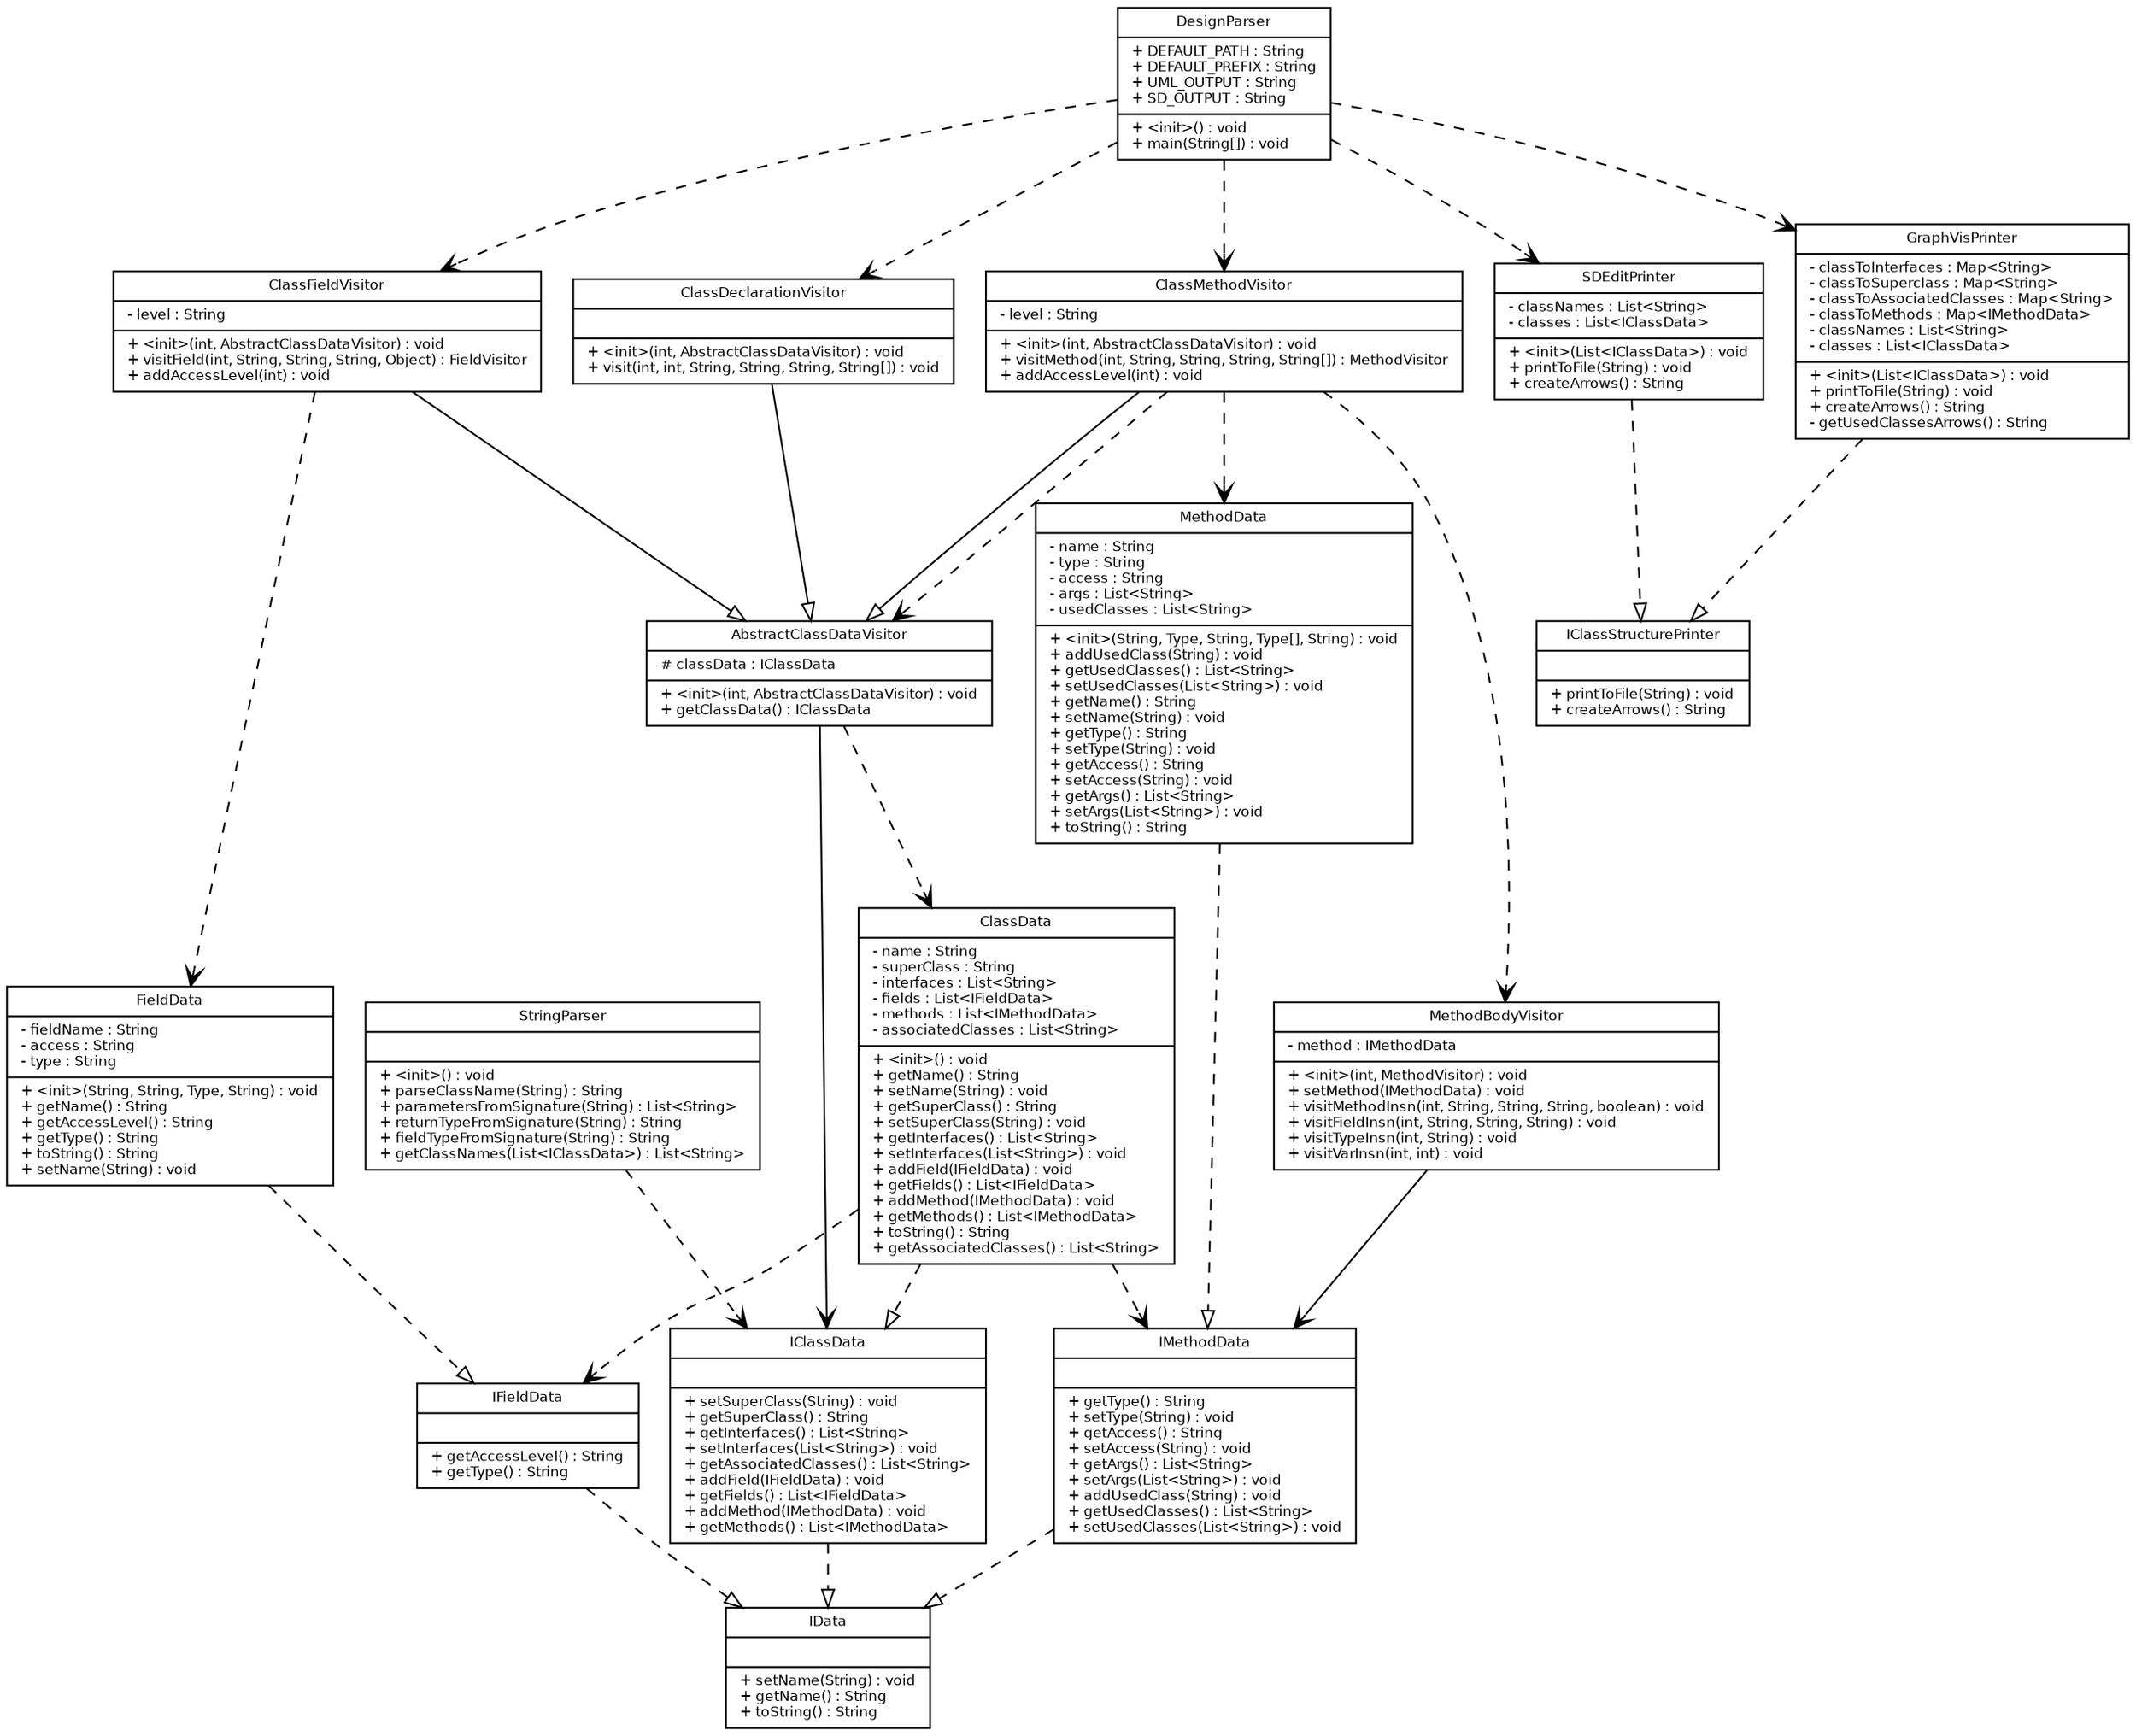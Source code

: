 digraph G {
fontname = " Bitstream Vera San"
fontsize =8
node [
fontname = "Bitstream Vera Sans"
fontsize =8
shape = "record"]
edge [
fontname = "Bitstream Vera Sans"
fontsize =8
]
AbstractClassDataVisitor [
label = "{AbstractClassDataVisitor|# classData : IClassData\l|+ \<init\>(int, AbstractClassDataVisitor) : void\l+ getClassData() : IClassData\l}"
]
ClassData [
label = "{ClassData|- name : String\l- superClass : String\l- interfaces : List\<String\>\l- fields : List\<IFieldData\>\l- methods : List\<IMethodData\>\l- associatedClasses : List\<String\>\l|+ \<init\>() : void\l+ getName() : String\l+ setName(String) : void\l+ getSuperClass() : String\l+ setSuperClass(String) : void\l+ getInterfaces() : List\<String\>\l+ setInterfaces(List\<String\>) : void\l+ addField(IFieldData) : void\l+ getFields() : List\<IFieldData\>\l+ addMethod(IMethodData) : void\l+ getMethods() : List\<IMethodData\>\l+ toString() : String\l+ getAssociatedClasses() : List\<String\>\l}"
]
ClassDeclarationVisitor [
label = "{ClassDeclarationVisitor||+ \<init\>(int, AbstractClassDataVisitor) : void\l+ visit(int, int, String, String, String, String[]) : void\l}"
]
ClassFieldVisitor [
label = "{ClassFieldVisitor|- level : String\l|+ \<init\>(int, AbstractClassDataVisitor) : void\l+ visitField(int, String, String, String, Object) : FieldVisitor\l+ addAccessLevel(int) : void\l}"
]
ClassMethodVisitor [
label = "{ClassMethodVisitor|- level : String\l|+ \<init\>(int, AbstractClassDataVisitor) : void\l+ visitMethod(int, String, String, String, String[]) : MethodVisitor\l+ addAccessLevel(int) : void\l}"
]
DesignParser [
label = "{DesignParser|+ DEFAULT_PATH : String\l+ DEFAULT_PREFIX : String\l+ UML_OUTPUT : String\l+ SD_OUTPUT : String\l|+ \<init\>() : void\l+ main(String[]) : void\l}"
]
FieldData [
label = "{FieldData|- fieldName : String\l- access : String\l- type : String\l|+ \<init\>(String, String, Type, String) : void\l+ getName() : String\l+ getAccessLevel() : String\l+ getType() : String\l+ toString() : String\l+ setName(String) : void\l}"
]
GraphVisPrinter [
label = "{GraphVisPrinter|- classToInterfaces : Map\<String\>\l- classToSuperclass : Map\<String\>\l- classToAssociatedClasses : Map\<String\>\l- classToMethods : Map\<IMethodData\>\l- classNames : List\<String\>\l- classes : List\<IClassData\>\l|+ \<init\>(List\<IClassData\>) : void\l+ printToFile(String) : void\l+ createArrows() : String\l- getUsedClassesArrows() : String\l}"
]
IClassData [
label = "{IClassData||+ setSuperClass(String) : void\l+ getSuperClass() : String\l+ getInterfaces() : List\<String\>\l+ setInterfaces(List\<String\>) : void\l+ getAssociatedClasses() : List\<String\>\l+ addField(IFieldData) : void\l+ getFields() : List\<IFieldData\>\l+ addMethod(IMethodData) : void\l+ getMethods() : List\<IMethodData\>\l}"
]
IClassStructurePrinter [
label = "{IClassStructurePrinter||+ printToFile(String) : void\l+ createArrows() : String\l}"
]
IData [
label = "{IData||+ setName(String) : void\l+ getName() : String\l+ toString() : String\l}"
]
IFieldData [
label = "{IFieldData||+ getAccessLevel() : String\l+ getType() : String\l}"
]
IMethodData [
label = "{IMethodData||+ getType() : String\l+ setType(String) : void\l+ getAccess() : String\l+ setAccess(String) : void\l+ getArgs() : List\<String\>\l+ setArgs(List\<String\>) : void\l+ addUsedClass(String) : void\l+ getUsedClasses() : List\<String\>\l+ setUsedClasses(List\<String\>) : void\l}"
]
MethodBodyVisitor [
label = "{MethodBodyVisitor|- method : IMethodData\l|+ \<init\>(int, MethodVisitor) : void\l+ setMethod(IMethodData) : void\l+ visitMethodInsn(int, String, String, String, boolean) : void\l+ visitFieldInsn(int, String, String, String) : void\l+ visitTypeInsn(int, String) : void\l+ visitVarInsn(int, int) : void\l}"
]
MethodData [
label = "{MethodData|- name : String\l- type : String\l- access : String\l- args : List\<String\>\l- usedClasses : List\<String\>\l|+ \<init\>(String, Type, String, Type[], String) : void\l+ addUsedClass(String) : void\l+ getUsedClasses() : List\<String\>\l+ setUsedClasses(List\<String\>) : void\l+ getName() : String\l+ setName(String) : void\l+ getType() : String\l+ setType(String) : void\l+ getAccess() : String\l+ setAccess(String) : void\l+ getArgs() : List\<String\>\l+ setArgs(List\<String\>) : void\l+ toString() : String\l}"
]
SDEditPrinter [
label = "{SDEditPrinter|- classNames : List\<String\>\l- classes : List\<IClassData\>\l|+ \<init\>(List\<IClassData\>) : void\l+ printToFile(String) : void\l+ createArrows() : String\l}"
]
StringParser [
label = "{StringParser||+ \<init\>() : void\l+ parseClassName(String) : String\l+ parametersFromSignature(String) : List\<String\>\l+ returnTypeFromSignature(String) : String\l+ fieldTypeFromSignature(String) : String\l+ getClassNames(List\<IClassData\>) : List\<String\>\l}"
]
edge [ 
arrowhead = "empty"
style = "solid"
]
ClassMethodVisitor -> AbstractClassDataVisitor
ClassDeclarationVisitor -> AbstractClassDataVisitor
ClassFieldVisitor -> AbstractClassDataVisitor
edge [ 
arrowhead = "empty"
style = "dashed"
]
FieldData -> IFieldData
SDEditPrinter -> IClassStructurePrinter
ClassData -> IClassData
GraphVisPrinter -> IClassStructurePrinter
MethodData -> IMethodData
IMethodData -> IData
IClassData -> IData
IFieldData -> IData
edge [ 
arrowhead = "vee"
style = "solid"
]
AbstractClassDataVisitor -> IClassData
MethodBodyVisitor -> IMethodData
edge [ 
arrowhead = "vee"
style = "dashed"
]
StringParser -> IClassData
AbstractClassDataVisitor -> ClassData
ClassMethodVisitor -> AbstractClassDataVisitor
ClassMethodVisitor -> MethodBodyVisitor
ClassMethodVisitor -> MethodData
DesignParser -> ClassDeclarationVisitor
DesignParser -> ClassFieldVisitor
DesignParser -> ClassMethodVisitor
DesignParser -> GraphVisPrinter
DesignParser -> SDEditPrinter
ClassData -> IFieldData
ClassData -> IMethodData
ClassFieldVisitor -> FieldData
}
